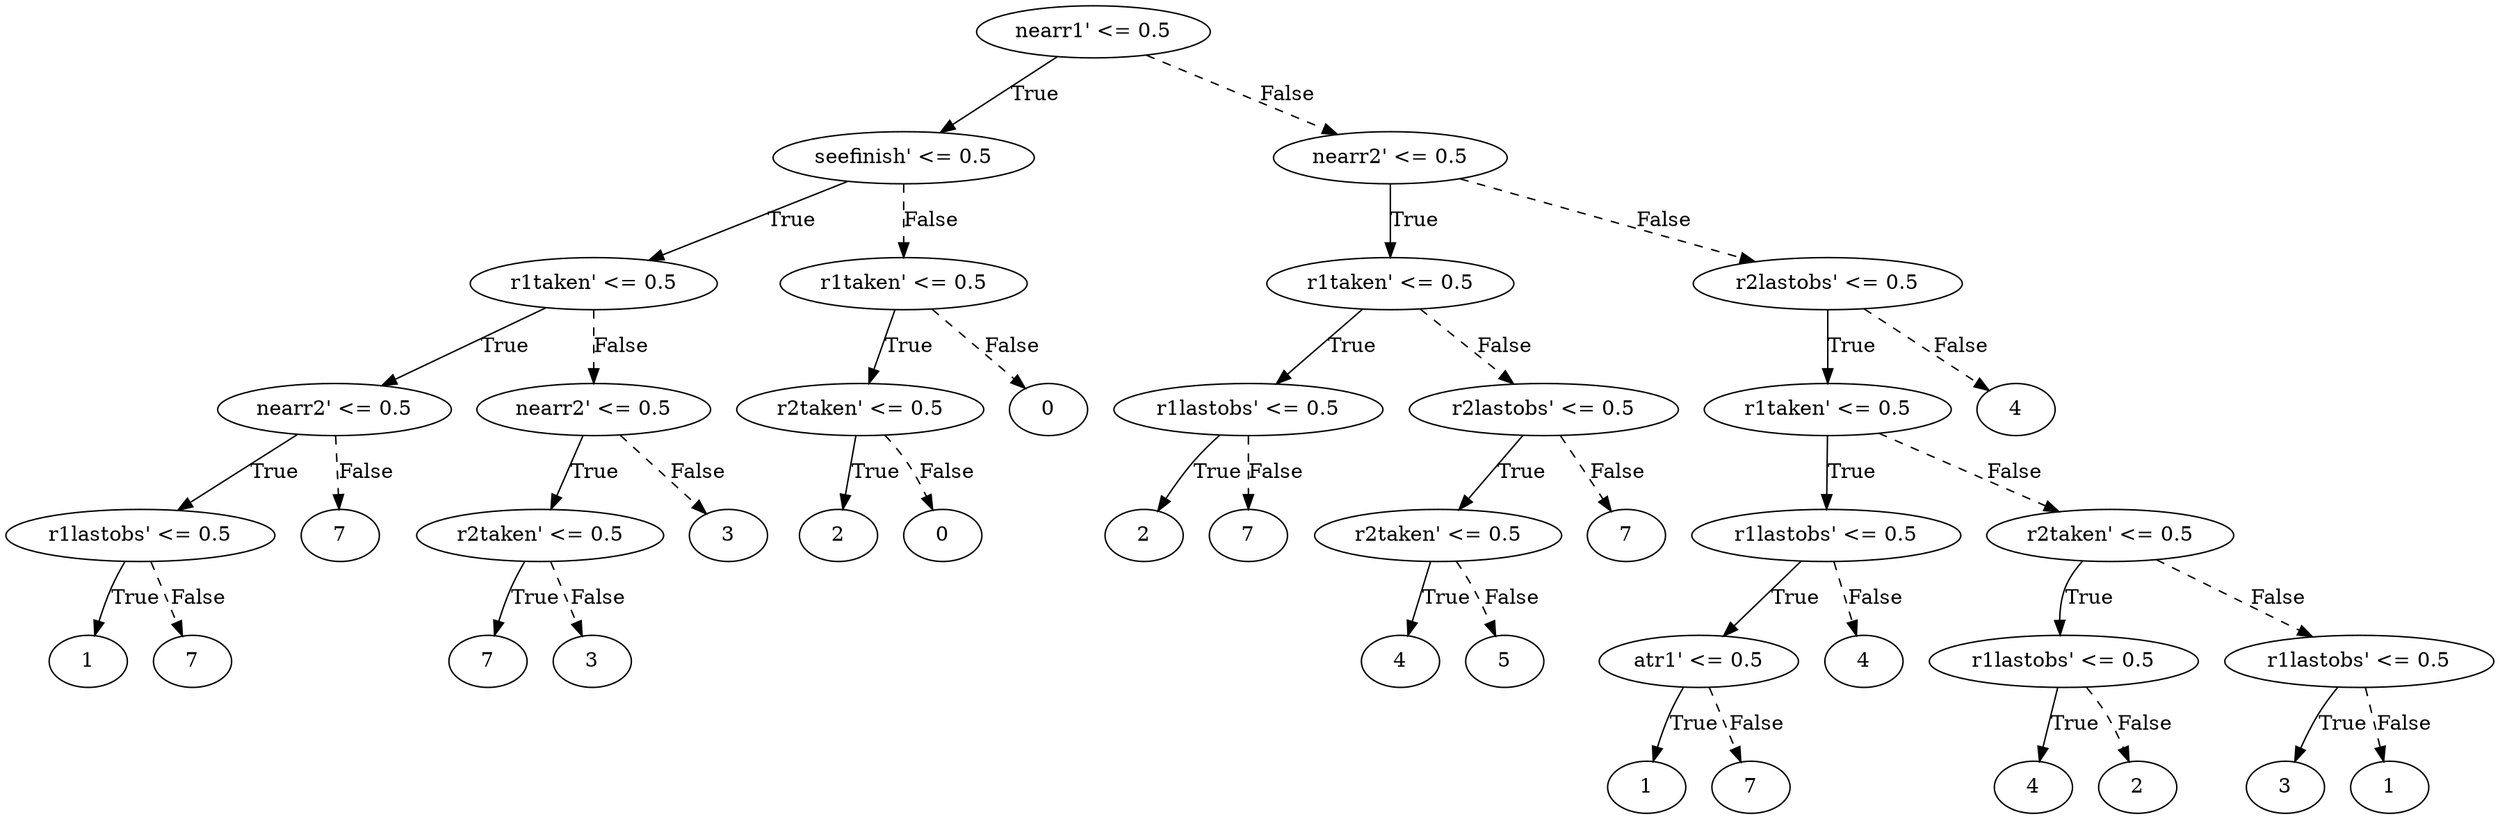 digraph {
0 [label="nearr1' <= 0.5"];
1 [label="seefinish' <= 0.5"];
2 [label="r1taken' <= 0.5"];
3 [label="nearr2' <= 0.5"];
4 [label="r1lastobs' <= 0.5"];
5 [label="1"];
4 -> 5 [label="True"];
6 [label="7"];
4 -> 6 [style="dashed", label="False"];
3 -> 4 [label="True"];
7 [label="7"];
3 -> 7 [style="dashed", label="False"];
2 -> 3 [label="True"];
8 [label="nearr2' <= 0.5"];
9 [label="r2taken' <= 0.5"];
10 [label="7"];
9 -> 10 [label="True"];
11 [label="3"];
9 -> 11 [style="dashed", label="False"];
8 -> 9 [label="True"];
12 [label="3"];
8 -> 12 [style="dashed", label="False"];
2 -> 8 [style="dashed", label="False"];
1 -> 2 [label="True"];
13 [label="r1taken' <= 0.5"];
14 [label="r2taken' <= 0.5"];
15 [label="2"];
14 -> 15 [label="True"];
16 [label="0"];
14 -> 16 [style="dashed", label="False"];
13 -> 14 [label="True"];
17 [label="0"];
13 -> 17 [style="dashed", label="False"];
1 -> 13 [style="dashed", label="False"];
0 -> 1 [label="True"];
18 [label="nearr2' <= 0.5"];
19 [label="r1taken' <= 0.5"];
20 [label="r1lastobs' <= 0.5"];
21 [label="2"];
20 -> 21 [label="True"];
22 [label="7"];
20 -> 22 [style="dashed", label="False"];
19 -> 20 [label="True"];
23 [label="r2lastobs' <= 0.5"];
24 [label="r2taken' <= 0.5"];
25 [label="4"];
24 -> 25 [label="True"];
26 [label="5"];
24 -> 26 [style="dashed", label="False"];
23 -> 24 [label="True"];
27 [label="7"];
23 -> 27 [style="dashed", label="False"];
19 -> 23 [style="dashed", label="False"];
18 -> 19 [label="True"];
28 [label="r2lastobs' <= 0.5"];
29 [label="r1taken' <= 0.5"];
30 [label="r1lastobs' <= 0.5"];
31 [label="atr1' <= 0.5"];
32 [label="1"];
31 -> 32 [label="True"];
33 [label="7"];
31 -> 33 [style="dashed", label="False"];
30 -> 31 [label="True"];
34 [label="4"];
30 -> 34 [style="dashed", label="False"];
29 -> 30 [label="True"];
35 [label="r2taken' <= 0.5"];
36 [label="r1lastobs' <= 0.5"];
37 [label="4"];
36 -> 37 [label="True"];
38 [label="2"];
36 -> 38 [style="dashed", label="False"];
35 -> 36 [label="True"];
39 [label="r1lastobs' <= 0.5"];
40 [label="3"];
39 -> 40 [label="True"];
41 [label="1"];
39 -> 41 [style="dashed", label="False"];
35 -> 39 [style="dashed", label="False"];
29 -> 35 [style="dashed", label="False"];
28 -> 29 [label="True"];
42 [label="4"];
28 -> 42 [style="dashed", label="False"];
18 -> 28 [style="dashed", label="False"];
0 -> 18 [style="dashed", label="False"];

}